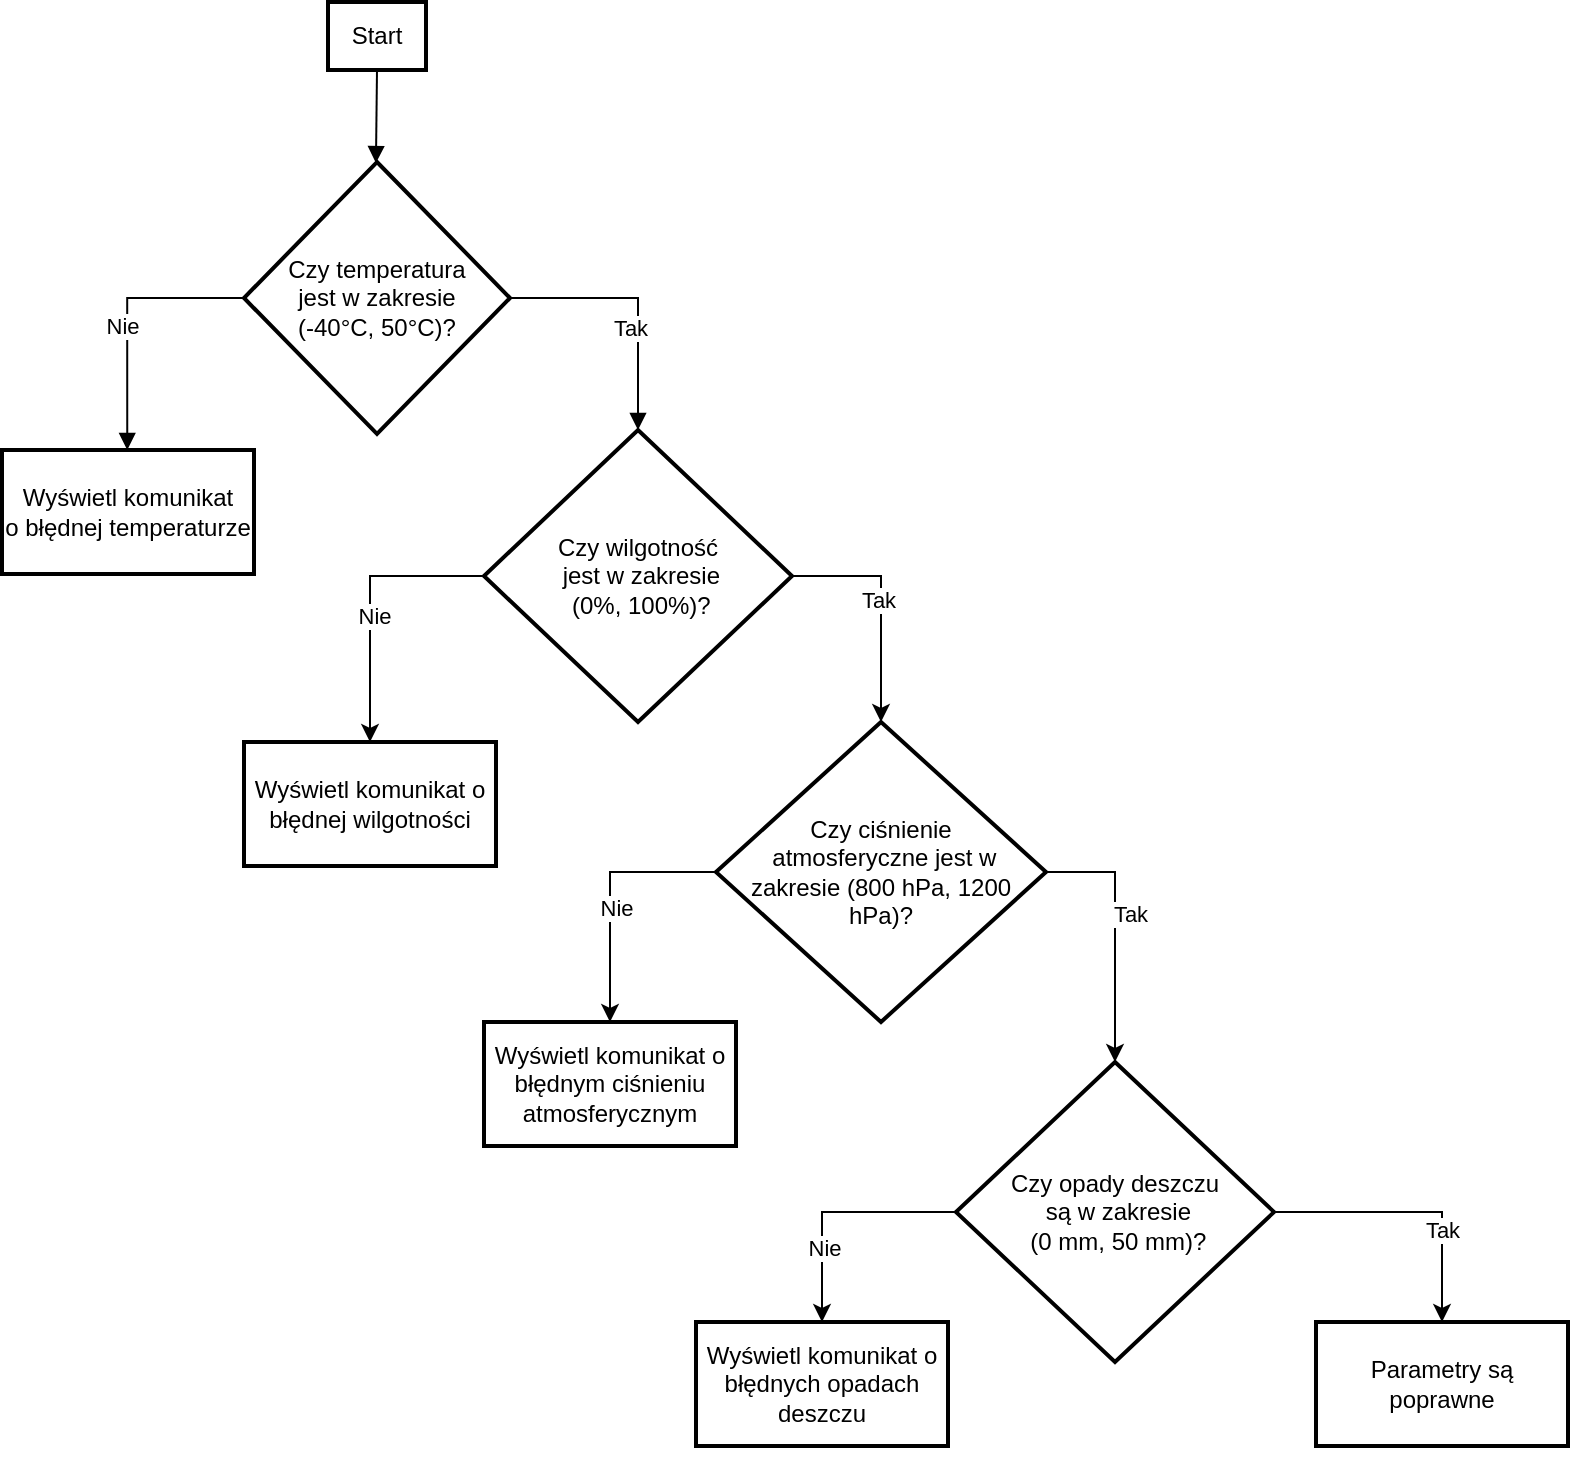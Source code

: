 <mxfile>
    <diagram name="Page-1" id="ZiBhGcY2h0y6TDJkbK1j">
        <mxGraphModel dx="1840" dy="1873" grid="1" gridSize="10" guides="1" tooltips="1" connect="1" arrows="1" fold="1" page="1" pageScale="1" pageWidth="850" pageHeight="1100" math="0" shadow="0">
            <root>
                <mxCell id="0"/>
                <mxCell id="1" parent="0"/>
                <mxCell id="2" value="Start" style="whiteSpace=wrap;strokeWidth=2;" parent="1" vertex="1">
                    <mxGeometry x="76" width="49" height="34" as="geometry"/>
                </mxCell>
                <mxCell id="3" value="Czy temperatura&#10; jest w zakresie&#10; (-40°C, 50°C)?" style="rhombus;strokeWidth=2;whiteSpace=wrap;" parent="1" vertex="1">
                    <mxGeometry x="34" y="80" width="133" height="136" as="geometry"/>
                </mxCell>
                <mxCell id="4" value=" Wyświetl komunikat&#10; o błędnej temperaturze" style="whiteSpace=wrap;strokeWidth=2;" parent="1" vertex="1">
                    <mxGeometry x="-87" y="224" width="126" height="62" as="geometry"/>
                </mxCell>
                <mxCell id="8" value="" style="curved=1;startArrow=none;endArrow=block;exitX=0.5;exitY=1;entryX=0.496;entryY=0;" parent="1" source="2" target="3" edge="1">
                    <mxGeometry relative="1" as="geometry">
                        <Array as="points"/>
                    </mxGeometry>
                </mxCell>
                <mxCell id="9" value="" style="startArrow=none;endArrow=block;exitX=0;exitY=0.5;entryX=0.497;entryY=-0.009;edgeStyle=orthogonalEdgeStyle;rounded=0;exitDx=0;exitDy=0;" parent="1" source="3" target="4" edge="1">
                    <mxGeometry relative="1" as="geometry"/>
                </mxCell>
                <mxCell id="mS19_kElf0S-08L5BquZ-12" value="&lt;div&gt;Nie &lt;br&gt;&lt;/div&gt;" style="edgeLabel;html=1;align=center;verticalAlign=middle;resizable=0;points=[];" parent="9" vertex="1" connectable="0">
                    <mxGeometry x="-0.392" y="-3" relative="1" as="geometry">
                        <mxPoint x="-20" y="17" as="offset"/>
                    </mxGeometry>
                </mxCell>
                <mxCell id="10" value="" style="startArrow=none;endArrow=block;exitX=1;exitY=0.5;entryX=0.5;entryY=0;entryDx=0;entryDy=0;rounded=0;edgeStyle=orthogonalEdgeStyle;exitDx=0;exitDy=0;" parent="1" source="3" target="mS19_kElf0S-08L5BquZ-15" edge="1">
                    <mxGeometry relative="1" as="geometry">
                        <mxPoint x="293" y="300" as="targetPoint"/>
                    </mxGeometry>
                </mxCell>
                <mxCell id="mS19_kElf0S-08L5BquZ-13" value="Tak" style="edgeLabel;html=1;align=center;verticalAlign=middle;resizable=0;points=[];" parent="10" vertex="1" connectable="0">
                    <mxGeometry x="-0.093" y="-1" relative="1" as="geometry">
                        <mxPoint x="1" y="14" as="offset"/>
                    </mxGeometry>
                </mxCell>
                <mxCell id="mS19_kElf0S-08L5BquZ-18" style="orthogonalLoop=1;jettySize=auto;html=1;entryX=0.5;entryY=0;entryDx=0;entryDy=0;exitX=1;exitY=0.5;exitDx=0;exitDy=0;rounded=0;edgeStyle=orthogonalEdgeStyle;" parent="1" source="mS19_kElf0S-08L5BquZ-15" target="mS19_kElf0S-08L5BquZ-17" edge="1">
                    <mxGeometry relative="1" as="geometry"/>
                </mxCell>
                <mxCell id="mS19_kElf0S-08L5BquZ-19" value="&lt;div&gt;Tak&lt;/div&gt;" style="edgeLabel;html=1;align=center;verticalAlign=middle;resizable=0;points=[];" parent="mS19_kElf0S-08L5BquZ-18" vertex="1" connectable="0">
                    <mxGeometry x="-0.049" y="-2" relative="1" as="geometry">
                        <mxPoint as="offset"/>
                    </mxGeometry>
                </mxCell>
                <mxCell id="mS19_kElf0S-08L5BquZ-26" style="edgeStyle=orthogonalEdgeStyle;rounded=0;orthogonalLoop=1;jettySize=auto;html=1;exitX=0;exitY=0.5;exitDx=0;exitDy=0;" parent="1" source="mS19_kElf0S-08L5BquZ-15" target="mS19_kElf0S-08L5BquZ-23" edge="1">
                    <mxGeometry relative="1" as="geometry"/>
                </mxCell>
                <mxCell id="mS19_kElf0S-08L5BquZ-34" value="Nie" style="edgeLabel;html=1;align=center;verticalAlign=middle;resizable=0;points=[];" parent="mS19_kElf0S-08L5BquZ-26" vertex="1" connectable="0">
                    <mxGeometry x="0.097" y="2" relative="1" as="geometry">
                        <mxPoint as="offset"/>
                    </mxGeometry>
                </mxCell>
                <mxCell id="mS19_kElf0S-08L5BquZ-15" value="Czy wilgotność&#10; jest w zakresie&#10; (0%, 100%)?" style="rhombus;strokeWidth=2;whiteSpace=wrap;" parent="1" vertex="1">
                    <mxGeometry x="154" y="214" width="154" height="146" as="geometry"/>
                </mxCell>
                <mxCell id="mS19_kElf0S-08L5BquZ-28" style="edgeStyle=orthogonalEdgeStyle;rounded=0;orthogonalLoop=1;jettySize=auto;html=1;entryX=0.5;entryY=0;entryDx=0;entryDy=0;" parent="1" source="mS19_kElf0S-08L5BquZ-16" target="mS19_kElf0S-08L5BquZ-24" edge="1">
                    <mxGeometry relative="1" as="geometry"/>
                </mxCell>
                <mxCell id="mS19_kElf0S-08L5BquZ-32" value="Nie" style="edgeLabel;html=1;align=center;verticalAlign=middle;resizable=0;points=[];" parent="mS19_kElf0S-08L5BquZ-28" vertex="1" connectable="0">
                    <mxGeometry x="0.382" y="1" relative="1" as="geometry">
                        <mxPoint as="offset"/>
                    </mxGeometry>
                </mxCell>
                <mxCell id="mS19_kElf0S-08L5BquZ-29" style="edgeStyle=orthogonalEdgeStyle;rounded=0;orthogonalLoop=1;jettySize=auto;html=1;entryX=0.5;entryY=0;entryDx=0;entryDy=0;" parent="1" source="mS19_kElf0S-08L5BquZ-16" target="mS19_kElf0S-08L5BquZ-25" edge="1">
                    <mxGeometry relative="1" as="geometry"/>
                </mxCell>
                <mxCell id="mS19_kElf0S-08L5BquZ-31" value="Tak" style="edgeLabel;html=1;align=center;verticalAlign=middle;resizable=0;points=[];" parent="mS19_kElf0S-08L5BquZ-29" vertex="1" connectable="0">
                    <mxGeometry x="0.329" relative="1" as="geometry">
                        <mxPoint as="offset"/>
                    </mxGeometry>
                </mxCell>
                <mxCell id="mS19_kElf0S-08L5BquZ-16" value="Czy opady deszczu&#10; są w zakresie&#10; (0 mm, 50 mm)?" style="rhombus;strokeWidth=2;whiteSpace=wrap;" parent="1" vertex="1">
                    <mxGeometry x="390" y="530" width="159" height="150" as="geometry"/>
                </mxCell>
                <mxCell id="mS19_kElf0S-08L5BquZ-20" style="edgeStyle=orthogonalEdgeStyle;rounded=0;orthogonalLoop=1;jettySize=auto;html=1;exitX=1;exitY=0.5;exitDx=0;exitDy=0;" parent="1" source="mS19_kElf0S-08L5BquZ-17" target="mS19_kElf0S-08L5BquZ-16" edge="1">
                    <mxGeometry relative="1" as="geometry"/>
                </mxCell>
                <mxCell id="mS19_kElf0S-08L5BquZ-21" value="&lt;div&gt;Tak&lt;/div&gt;" style="edgeLabel;html=1;align=center;verticalAlign=middle;resizable=0;points=[];" parent="mS19_kElf0S-08L5BquZ-20" vertex="1" connectable="0">
                    <mxGeometry x="-0.324" y="1" relative="1" as="geometry">
                        <mxPoint x="6" y="11" as="offset"/>
                    </mxGeometry>
                </mxCell>
                <mxCell id="mS19_kElf0S-08L5BquZ-27" style="edgeStyle=orthogonalEdgeStyle;rounded=0;orthogonalLoop=1;jettySize=auto;html=1;entryX=0.5;entryY=0;entryDx=0;entryDy=0;exitX=0;exitY=0.5;exitDx=0;exitDy=0;" parent="1" source="mS19_kElf0S-08L5BquZ-17" target="mS19_kElf0S-08L5BquZ-22" edge="1">
                    <mxGeometry relative="1" as="geometry"/>
                </mxCell>
                <mxCell id="mS19_kElf0S-08L5BquZ-33" value="Nie" style="edgeLabel;html=1;align=center;verticalAlign=middle;resizable=0;points=[];" parent="mS19_kElf0S-08L5BquZ-27" vertex="1" connectable="0">
                    <mxGeometry x="0.113" y="3" relative="1" as="geometry">
                        <mxPoint as="offset"/>
                    </mxGeometry>
                </mxCell>
                <mxCell id="mS19_kElf0S-08L5BquZ-17" value="Czy ciśnienie&#10; atmosferyczne jest w zakresie (800 hPa, 1200 hPa)?" style="rhombus;strokeWidth=2;whiteSpace=wrap;" parent="1" vertex="1">
                    <mxGeometry x="270" y="360" width="165" height="150" as="geometry"/>
                </mxCell>
                <mxCell id="mS19_kElf0S-08L5BquZ-22" value="Wyświetl komunikat o błędnym ciśnieniu atmosferycznym" style="whiteSpace=wrap;strokeWidth=2;" parent="1" vertex="1">
                    <mxGeometry x="154" y="510" width="126" height="62" as="geometry"/>
                </mxCell>
                <mxCell id="mS19_kElf0S-08L5BquZ-23" value="Wyświetl komunikat o błędnej wilgotności" style="whiteSpace=wrap;strokeWidth=2;" parent="1" vertex="1">
                    <mxGeometry x="34" y="370" width="126" height="62" as="geometry"/>
                </mxCell>
                <mxCell id="mS19_kElf0S-08L5BquZ-24" value="&#10;Wyświetl komunikat o błędnych opadach deszczu&#10;" style="whiteSpace=wrap;strokeWidth=2;" parent="1" vertex="1">
                    <mxGeometry x="260" y="660" width="126" height="62" as="geometry"/>
                </mxCell>
                <mxCell id="mS19_kElf0S-08L5BquZ-25" value=" Parametry są poprawne" style="whiteSpace=wrap;strokeWidth=2;" parent="1" vertex="1">
                    <mxGeometry x="570" y="660" width="126" height="62" as="geometry"/>
                </mxCell>
            </root>
        </mxGraphModel>
    </diagram>
</mxfile>